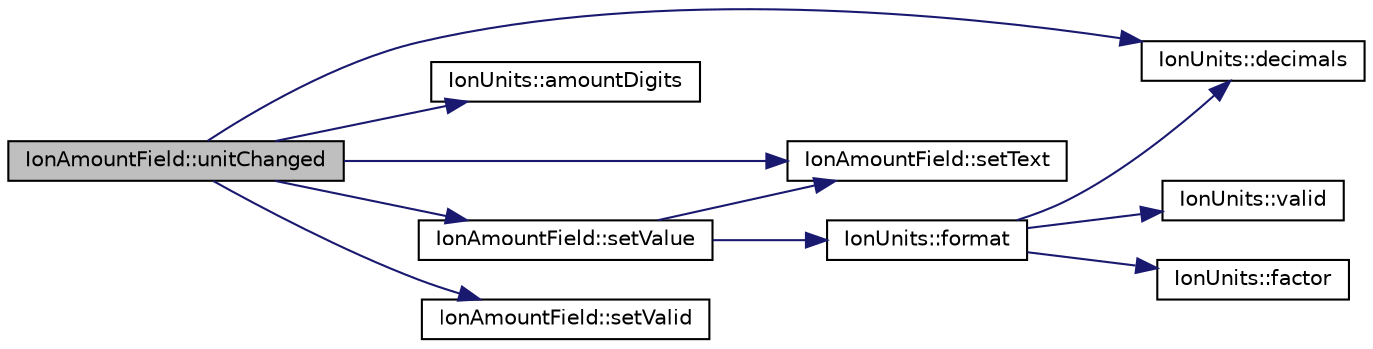 digraph "IonAmountField::unitChanged"
{
  edge [fontname="Helvetica",fontsize="10",labelfontname="Helvetica",labelfontsize="10"];
  node [fontname="Helvetica",fontsize="10",shape=record];
  rankdir="LR";
  Node48 [label="IonAmountField::unitChanged",height=0.2,width=0.4,color="black", fillcolor="grey75", style="filled", fontcolor="black"];
  Node48 -> Node49 [color="midnightblue",fontsize="10",style="solid",fontname="Helvetica"];
  Node49 [label="IonUnits::decimals",height=0.2,width=0.4,color="black", fillcolor="white", style="filled",URL="$d7/dab/class_ion_units.html#a5e9c7a5b666b858c171760273c51c9d7",tooltip="Number of decimals left. "];
  Node48 -> Node50 [color="midnightblue",fontsize="10",style="solid",fontname="Helvetica"];
  Node50 [label="IonUnits::amountDigits",height=0.2,width=0.4,color="black", fillcolor="white", style="filled",URL="$d7/dab/class_ion_units.html#add8e3d0162d939b64cb001cad7ab65d2",tooltip="Number of amount digits (to represent max number of coins) "];
  Node48 -> Node51 [color="midnightblue",fontsize="10",style="solid",fontname="Helvetica"];
  Node51 [label="IonAmountField::setValue",height=0.2,width=0.4,color="black", fillcolor="white", style="filled",URL="$db/d1e/class_ion_amount_field.html#aaf462b398d6ce3ad0b098faff7fe61f5"];
  Node51 -> Node52 [color="midnightblue",fontsize="10",style="solid",fontname="Helvetica"];
  Node52 [label="IonAmountField::setText",height=0.2,width=0.4,color="black", fillcolor="white", style="filled",URL="$db/d1e/class_ion_amount_field.html#a987221e58050f73a2f29afc3ad721e49"];
  Node51 -> Node53 [color="midnightblue",fontsize="10",style="solid",fontname="Helvetica"];
  Node53 [label="IonUnits::format",height=0.2,width=0.4,color="black", fillcolor="white", style="filled",URL="$d7/dab/class_ion_units.html#a7cf8cdbd0a24c418ae91b511fac5bee4",tooltip="Format as string. "];
  Node53 -> Node54 [color="midnightblue",fontsize="10",style="solid",fontname="Helvetica"];
  Node54 [label="IonUnits::valid",height=0.2,width=0.4,color="black", fillcolor="white", style="filled",URL="$d7/dab/class_ion_units.html#a23c5b1306ed473dbb2375a6675a2ce13",tooltip="Is unit ID valid? "];
  Node53 -> Node55 [color="midnightblue",fontsize="10",style="solid",fontname="Helvetica"];
  Node55 [label="IonUnits::factor",height=0.2,width=0.4,color="black", fillcolor="white", style="filled",URL="$d7/dab/class_ion_units.html#a210814a200496caf63083ed4abd1bd24",tooltip="Number of Satoshis (1e-8) per unit. "];
  Node53 -> Node49 [color="midnightblue",fontsize="10",style="solid",fontname="Helvetica"];
  Node48 -> Node52 [color="midnightblue",fontsize="10",style="solid",fontname="Helvetica"];
  Node48 -> Node56 [color="midnightblue",fontsize="10",style="solid",fontname="Helvetica"];
  Node56 [label="IonAmountField::setValid",height=0.2,width=0.4,color="black", fillcolor="white", style="filled",URL="$db/d1e/class_ion_amount_field.html#a738ac80e49d4c3adeea1d42b95aa3489",tooltip="Mark current value as invalid in UI. "];
}

